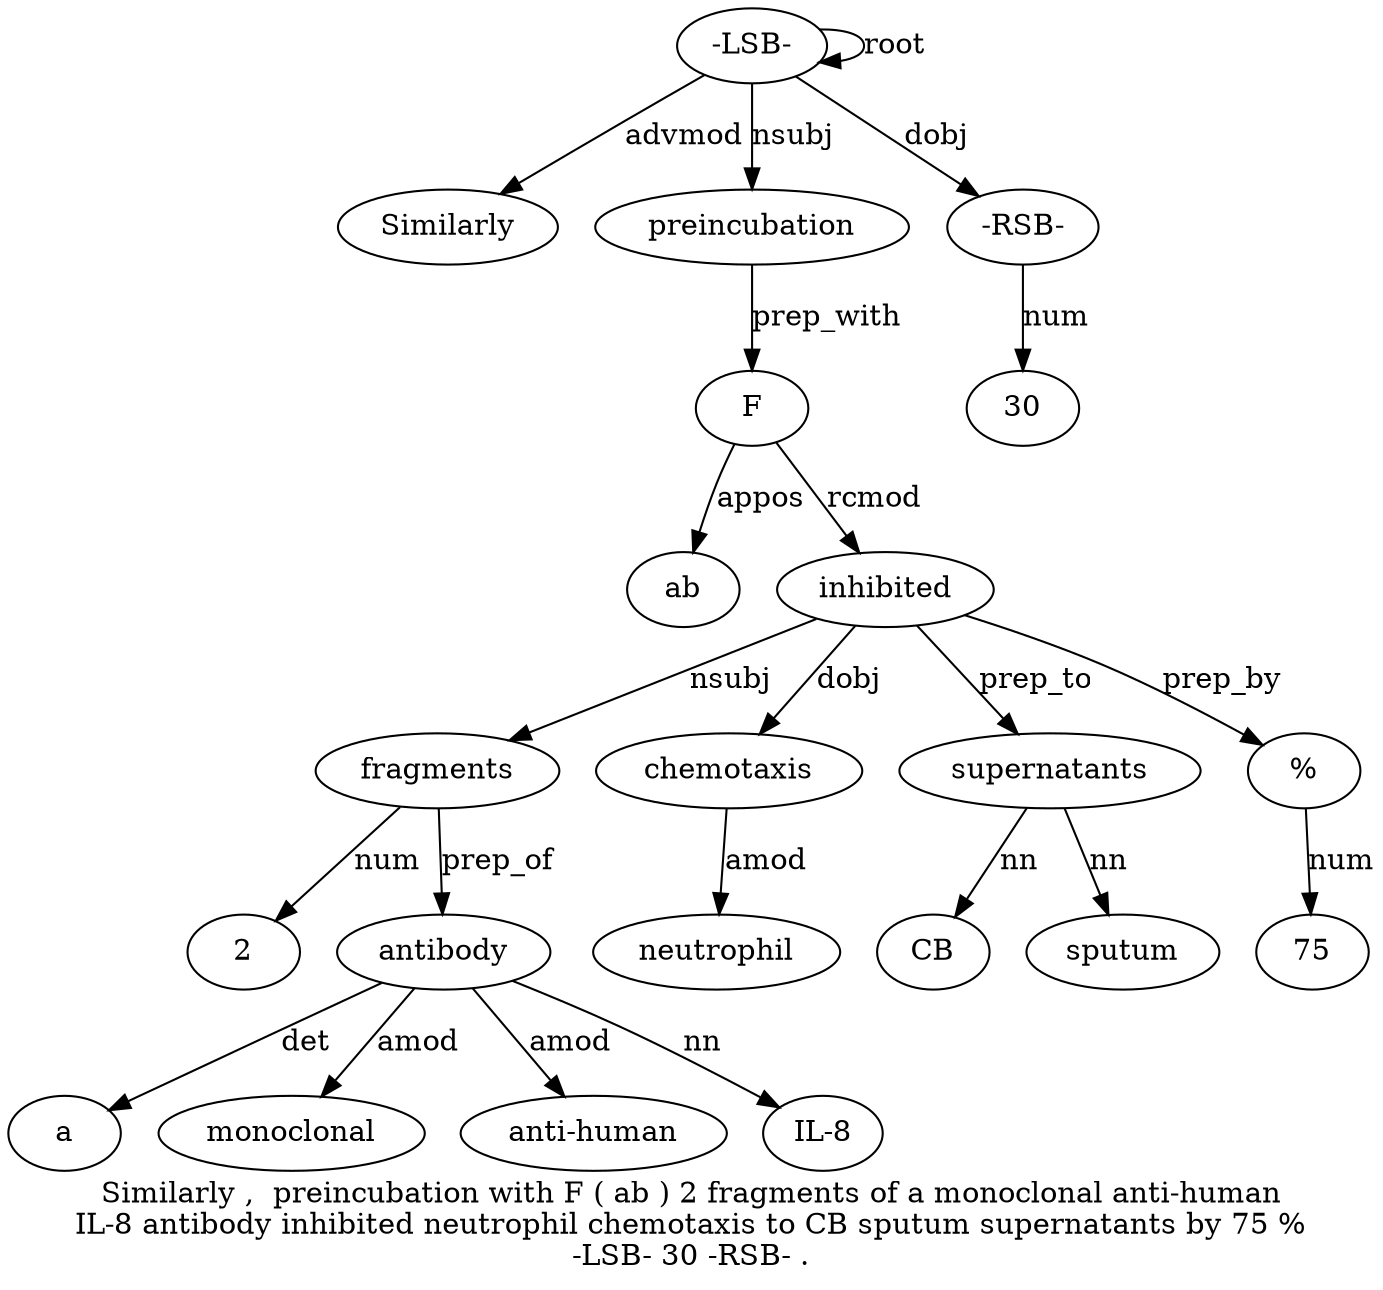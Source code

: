 digraph "Similarly ,  preincubation with F ( ab ) 2 fragments of a monoclonal anti-human IL-8 antibody inhibited neutrophil chemotaxis to CB sputum supernatants by 75 % -LSB- 30 -RSB- ." {
label="Similarly ,  preincubation with F ( ab ) 2 fragments of a monoclonal anti-human
IL-8 antibody inhibited neutrophil chemotaxis to CB sputum supernatants by 75 %
-LSB- 30 -RSB- .";
"-LSB-27" [style=filled, fillcolor=white, label="-LSB-"];
Similarly1 [style=filled, fillcolor=white, label=Similarly];
"-LSB-27" -> Similarly1  [label=advmod];
preincubation3 [style=filled, fillcolor=white, label=preincubation];
"-LSB-27" -> preincubation3  [label=nsubj];
F5 [style=filled, fillcolor=white, label=F];
preincubation3 -> F5  [label=prep_with];
ab7 [style=filled, fillcolor=white, label=ab];
F5 -> ab7  [label=appos];
fragments10 [style=filled, fillcolor=white, label=fragments];
29 [style=filled, fillcolor=white, label=2];
fragments10 -> 29  [label=num];
inhibited17 [style=filled, fillcolor=white, label=inhibited];
inhibited17 -> fragments10  [label=nsubj];
antibody16 [style=filled, fillcolor=white, label=antibody];
a12 [style=filled, fillcolor=white, label=a];
antibody16 -> a12  [label=det];
monoclonal13 [style=filled, fillcolor=white, label=monoclonal];
antibody16 -> monoclonal13  [label=amod];
"anti-human14" [style=filled, fillcolor=white, label="anti-human"];
antibody16 -> "anti-human14"  [label=amod];
"IL-815" [style=filled, fillcolor=white, label="IL-8"];
antibody16 -> "IL-815"  [label=nn];
fragments10 -> antibody16  [label=prep_of];
F5 -> inhibited17  [label=rcmod];
chemotaxis19 [style=filled, fillcolor=white, label=chemotaxis];
neutrophil18 [style=filled, fillcolor=white, label=neutrophil];
chemotaxis19 -> neutrophil18  [label=amod];
inhibited17 -> chemotaxis19  [label=dobj];
supernatants23 [style=filled, fillcolor=white, label=supernatants];
CB21 [style=filled, fillcolor=white, label=CB];
supernatants23 -> CB21  [label=nn];
sputum22 [style=filled, fillcolor=white, label=sputum];
supernatants23 -> sputum22  [label=nn];
inhibited17 -> supernatants23  [label=prep_to];
"%26" [style=filled, fillcolor=white, label="%"];
752 [style=filled, fillcolor=white, label=75];
"%26" -> 752  [label=num];
inhibited17 -> "%26"  [label=prep_by];
"-LSB-27" -> "-LSB-27"  [label=root];
"-RSB-29" [style=filled, fillcolor=white, label="-RSB-"];
3028 [style=filled, fillcolor=white, label=30];
"-RSB-29" -> 3028  [label=num];
"-LSB-27" -> "-RSB-29"  [label=dobj];
}
